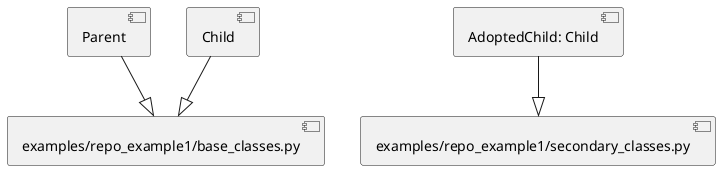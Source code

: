 @startuml
skinparam monochrome true
[Parent] -down-|> [examples/repo_example1/base_classes.py]

[Child] -down-|> [examples/repo_example1/base_classes.py]

[AdoptedChild: Child] -down-|> [examples/repo_example1/secondary_classes.py]
@enduml
